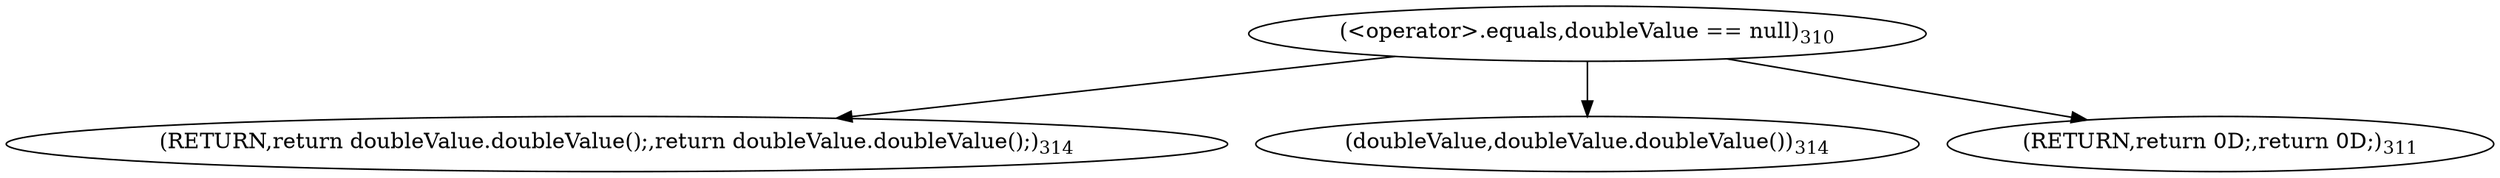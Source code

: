 digraph "getDoubleValue" {  
"921" [label = <(RETURN,return doubleValue.doubleValue();,return doubleValue.doubleValue();)<SUB>314</SUB>> ]
"915" [label = <(&lt;operator&gt;.equals,doubleValue == null)<SUB>310</SUB>> ]
"922" [label = <(doubleValue,doubleValue.doubleValue())<SUB>314</SUB>> ]
"919" [label = <(RETURN,return 0D;,return 0D;)<SUB>311</SUB>> ]
  "915" -> "919" 
  "915" -> "922" 
  "915" -> "921" 
}
